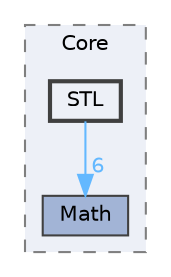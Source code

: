 digraph "D:/Peridyno/peridyno/src/Core/STL"
{
 // LATEX_PDF_SIZE
  bgcolor="transparent";
  edge [fontname=Helvetica,fontsize=10,labelfontname=Helvetica,labelfontsize=10];
  node [fontname=Helvetica,fontsize=10,shape=box,height=0.2,width=0.4];
  compound=true
  subgraph clusterdir_18ab09de471ddf4a6c726bf6f36eb1c9 {
    graph [ bgcolor="#edf0f7", pencolor="grey50", label="Core", fontname=Helvetica,fontsize=10 style="filled,dashed", URL="dir_18ab09de471ddf4a6c726bf6f36eb1c9.html",tooltip=""]
  dir_0c289b5efaf379e85d053a692295b146 [label="Math", fillcolor="#a2b4d6", color="grey25", style="filled", URL="dir_0c289b5efaf379e85d053a692295b146.html",tooltip=""];
  dir_018f73c70ab2e56d4f2ef961e1c9fe3e [label="STL", fillcolor="#edf0f7", color="grey25", style="filled,bold", URL="dir_018f73c70ab2e56d4f2ef961e1c9fe3e.html",tooltip=""];
  }
  dir_018f73c70ab2e56d4f2ef961e1c9fe3e->dir_0c289b5efaf379e85d053a692295b146 [headlabel="6", labeldistance=1.5 headhref="dir_000079_000040.html" href="dir_000079_000040.html" color="steelblue1" fontcolor="steelblue1"];
}
